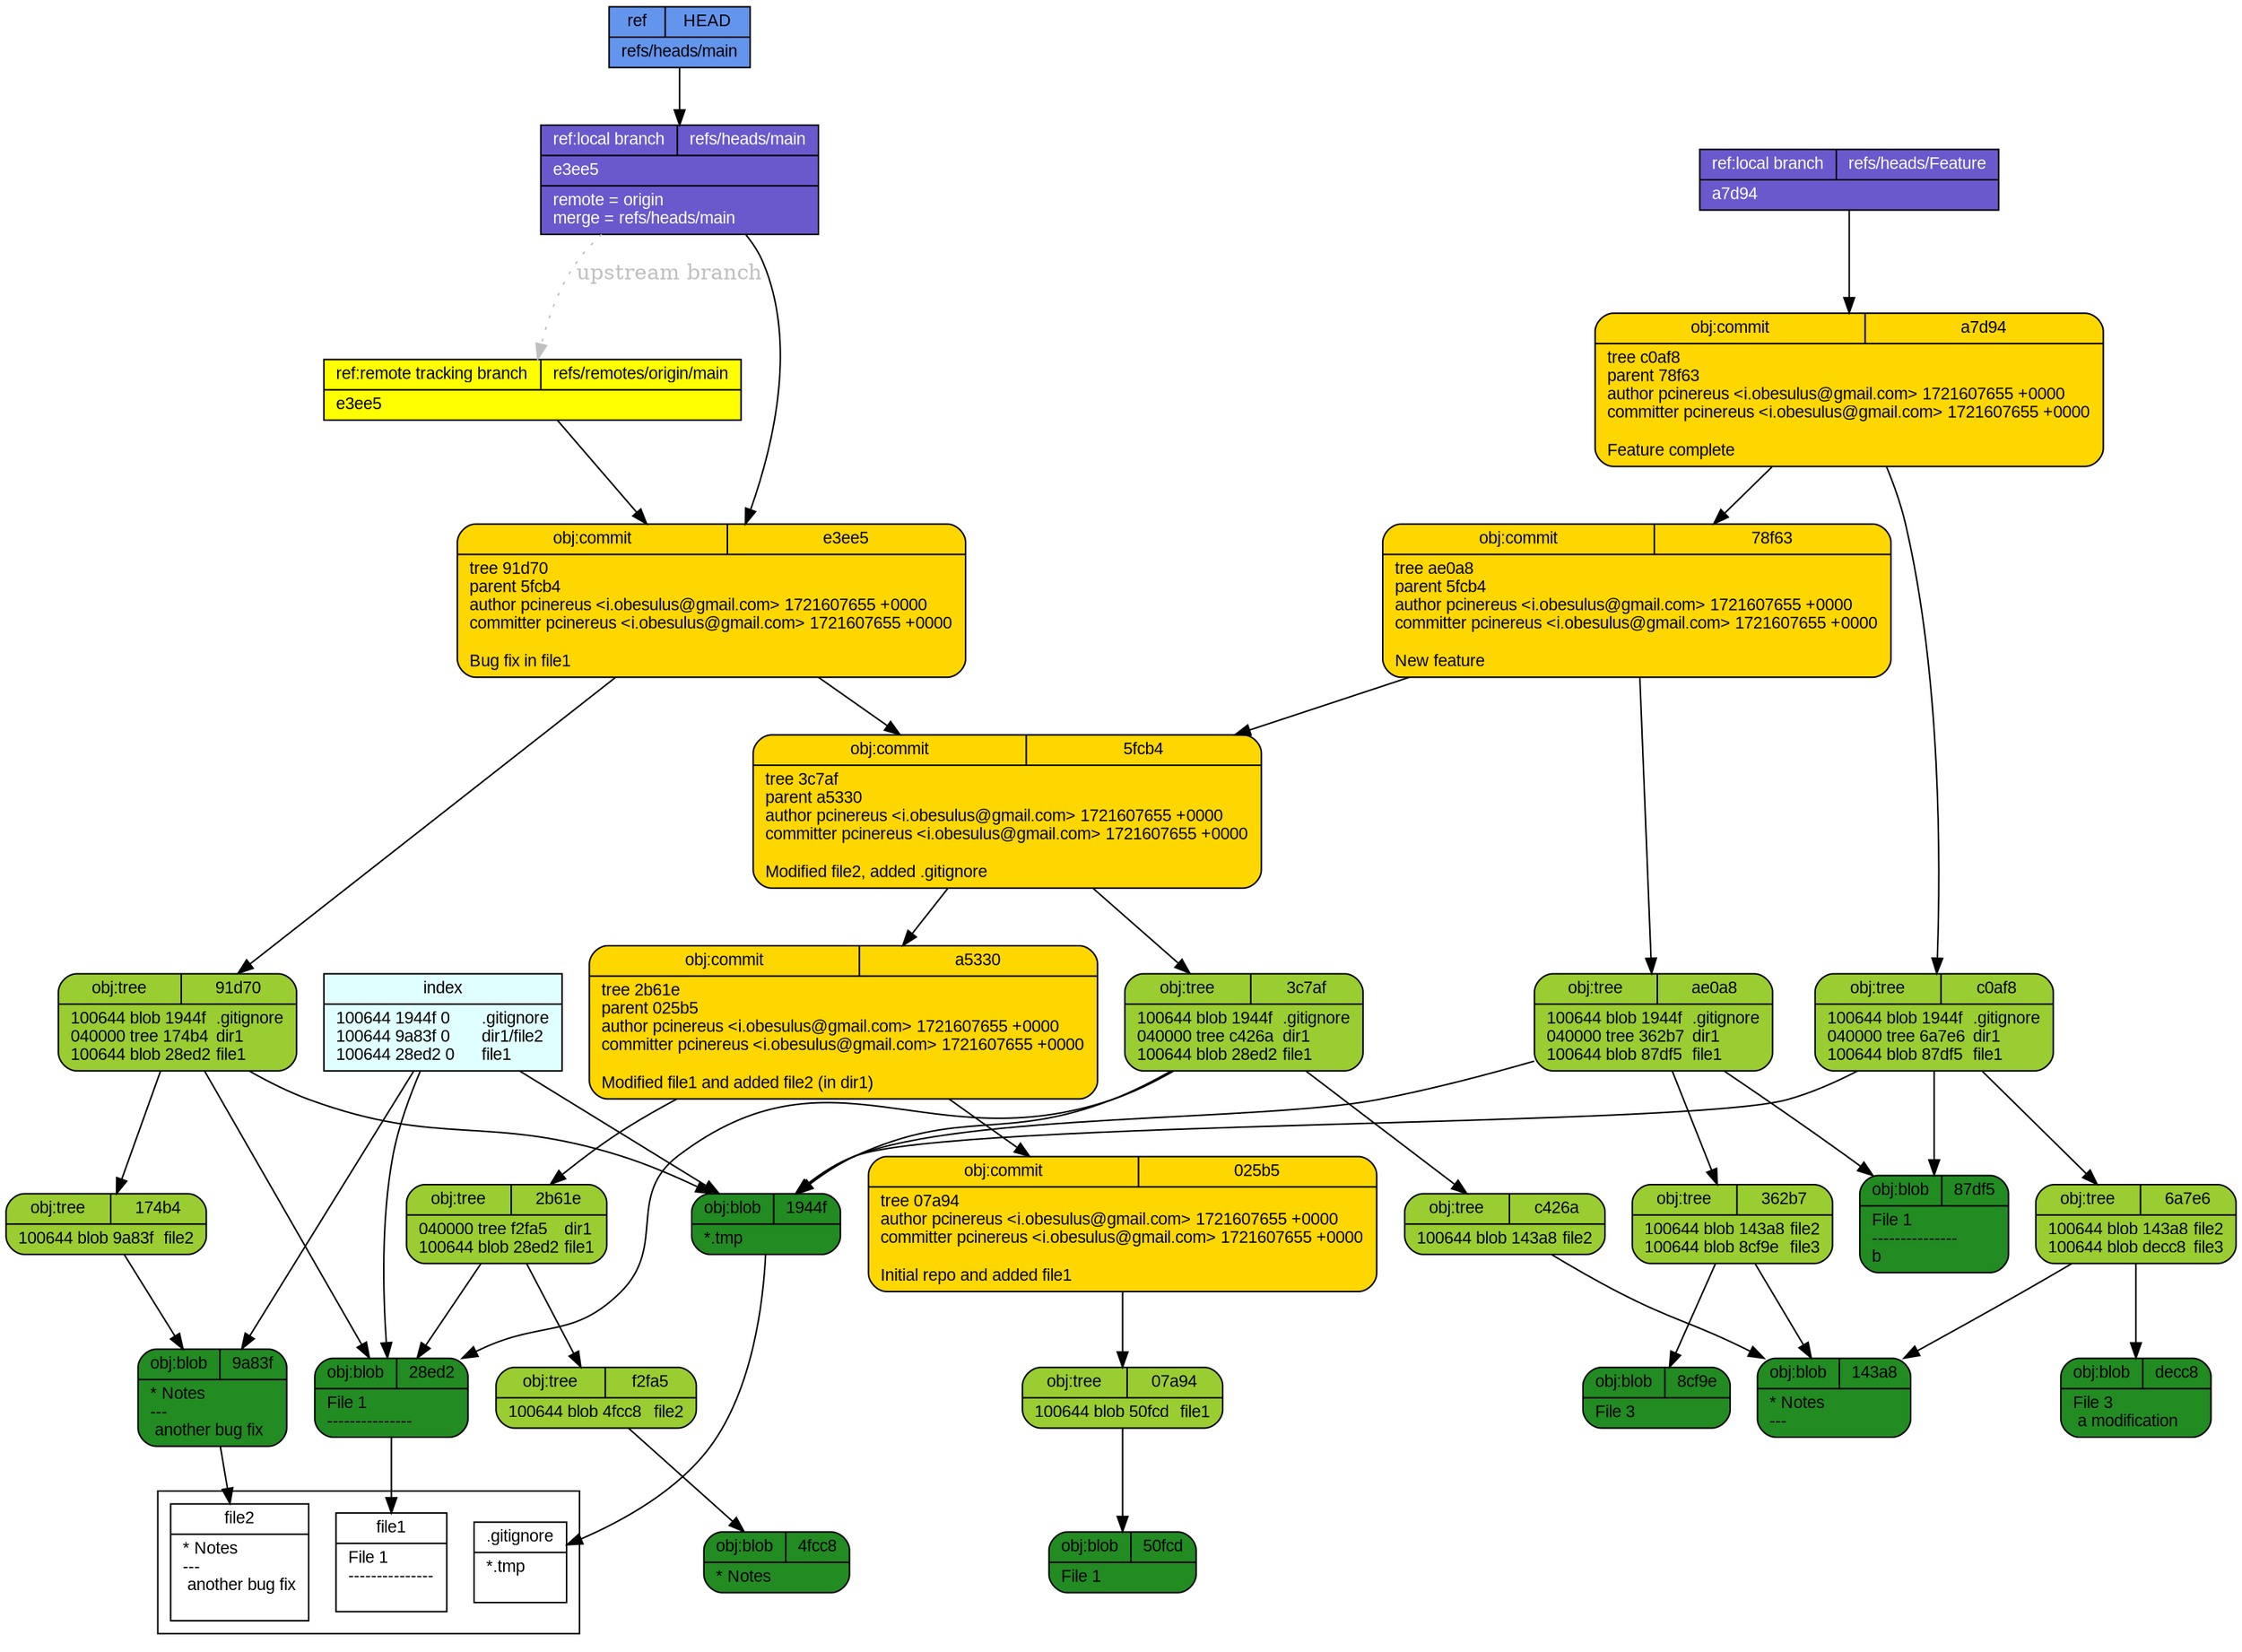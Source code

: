 digraph structs {
  node [shape=record,fontsize=11,fontname="arial"];
  rankdir="TB";
  _f2fa5 [fillcolor="yellowgreen", style="filled,rounded", label="{{obj:tree|f2fa5}|100644\ blob\ 4fcc8\	file2\l}"]  _f2fa5 -> _4fcc8
  _5fcb4 [fillcolor="gold", style="filled,rounded", label="{{obj:commit|5fcb4}|tree\ 3c7af\lparent\ a5330\lauthor\ pcinereus\ \<i\.obesulus\@gmail\.com\>\ 1721607655\ \+0000\lcommitter\ pcinereus\ \<i\.obesulus\@gmail\.com\>\ 1721607655\ \+0000\l\lModified\ file2\,\ added\ \.gitignore\l}"]  _5fcb4 -> _3c7af
  _5fcb4 -> _a5330
  _07a94 [fillcolor="yellowgreen", style="filled,rounded", label="{{obj:tree|07a94}|100644\ blob\ 50fcd\	file1\l}"]  _07a94 -> _50fcd
  _143a8 [fillcolor="forestgreen", style="filled,rounded", label="{{obj:blob|143a8}|\*\ Notes\l\-\-\-\l}"]  _c0af8 [fillcolor="yellowgreen", style="filled,rounded", label="{{obj:tree|c0af8}|100644\ blob\ 1944f\	\.gitignore\l040000\ tree\ 6a7e6\	dir1\l100644\ blob\ 87df5\	file1\l}"]  _c0af8 -> _1944f
  _c0af8 -> _6a7e6
  _c0af8 -> _87df5
  _4fcc8 [fillcolor="forestgreen", style="filled,rounded", label="{{obj:blob|4fcc8}|\*\ Notes\l}"]  _e3ee5 [fillcolor="gold", style="filled,rounded", label="{{obj:commit|e3ee5}|tree\ 91d70\lparent\ 5fcb4\lauthor\ pcinereus\ \<i\.obesulus\@gmail\.com\>\ 1721607655\ \+0000\lcommitter\ pcinereus\ \<i\.obesulus\@gmail\.com\>\ 1721607655\ \+0000\l\lBug\ fix\ in\ file1\l}"]  _e3ee5 -> _91d70
  _e3ee5 -> _5fcb4
  _c426a [fillcolor="yellowgreen", style="filled,rounded", label="{{obj:tree|c426a}|100644\ blob\ 143a8\	file2\l}"]  _c426a -> _143a8
  _1944f [fillcolor="forestgreen", style="filled,rounded", label="{{obj:blob|1944f}|\*\.tmp\l}"]  _50fcd [fillcolor="forestgreen", style="filled,rounded", label="{{obj:blob|50fcd}|File\ 1\l}"]  _a7d94 [fillcolor="gold", style="filled,rounded", label="{{obj:commit|a7d94}|tree\ c0af8\lparent\ 78f63\lauthor\ pcinereus\ \<i\.obesulus\@gmail\.com\>\ 1721607655\ \+0000\lcommitter\ pcinereus\ \<i\.obesulus\@gmail\.com\>\ 1721607655\ \+0000\l\lFeature\ complete\l}"]  _a7d94 -> _c0af8
  _a7d94 -> _78f63
  _025b5 [fillcolor="gold", style="filled,rounded", label="{{obj:commit|025b5}|tree\ 07a94\lauthor\ pcinereus\ \<i\.obesulus\@gmail\.com\>\ 1721607655\ \+0000\lcommitter\ pcinereus\ \<i\.obesulus\@gmail\.com\>\ 1721607655\ \+0000\l\lInitial\ repo\ and\ added\ file1\l}"]  _025b5 -> _07a94
  _8cf9e [fillcolor="forestgreen", style="filled,rounded", label="{{obj:blob|8cf9e}|File\ 3\l}"]  _91d70 [fillcolor="yellowgreen", style="filled,rounded", label="{{obj:tree|91d70}|100644\ blob\ 1944f\	\.gitignore\l040000\ tree\ 174b4\	dir1\l100644\ blob\ 28ed2\	file1\l}"]  _91d70 -> _1944f
  _91d70 -> _174b4
  _91d70 -> _28ed2
  _78f63 [fillcolor="gold", style="filled,rounded", label="{{obj:commit|78f63}|tree\ ae0a8\lparent\ 5fcb4\lauthor\ pcinereus\ \<i\.obesulus\@gmail\.com\>\ 1721607655\ \+0000\lcommitter\ pcinereus\ \<i\.obesulus\@gmail\.com\>\ 1721607655\ \+0000\l\lNew\ feature\l}"]  _78f63 -> _ae0a8
  _78f63 -> _5fcb4
  _a5330 [fillcolor="gold", style="filled,rounded", label="{{obj:commit|a5330}|tree\ 2b61e\lparent\ 025b5\lauthor\ pcinereus\ \<i\.obesulus\@gmail\.com\>\ 1721607655\ \+0000\lcommitter\ pcinereus\ \<i\.obesulus\@gmail\.com\>\ 1721607655\ \+0000\l\lModified\ file1\ and\ added\ file2\ \(in\ dir1\)\l}"]  _a5330 -> _2b61e
  _a5330 -> _025b5
  _9a83f [fillcolor="forestgreen", style="filled,rounded", label="{{obj:blob|9a83f}|\*\ Notes\l\-\-\-\l\ another\ bug\ fix\l}"]  _ae0a8 [fillcolor="yellowgreen", style="filled,rounded", label="{{obj:tree|ae0a8}|100644\ blob\ 1944f\	\.gitignore\l040000\ tree\ 362b7\	dir1\l100644\ blob\ 87df5\	file1\l}"]  _ae0a8 -> _1944f
  _ae0a8 -> _362b7
  _ae0a8 -> _87df5
  _2b61e [fillcolor="yellowgreen", style="filled,rounded", label="{{obj:tree|2b61e}|040000\ tree\ f2fa5\	dir1\l100644\ blob\ 28ed2\	file1\l}"]  _2b61e -> _f2fa5
  _2b61e -> _28ed2
  _87df5 [fillcolor="forestgreen", style="filled,rounded", label="{{obj:blob|87df5}|File\ 1\l\-\-\-\-\-\-\-\-\-\-\-\-\-\-\-\lb\l}"]  _362b7 [fillcolor="yellowgreen", style="filled,rounded", label="{{obj:tree|362b7}|100644\ blob\ 143a8\	file2\l100644\ blob\ 8cf9e\	file3\l}"]  _362b7 -> _143a8
  _362b7 -> _8cf9e
  _3c7af [fillcolor="yellowgreen", style="filled,rounded", label="{{obj:tree|3c7af}|100644\ blob\ 1944f\	\.gitignore\l040000\ tree\ c426a\	dir1\l100644\ blob\ 28ed2\	file1\l}"]  _3c7af -> _1944f
  _3c7af -> _c426a
  _3c7af -> _28ed2
  _28ed2 [fillcolor="forestgreen", style="filled,rounded", label="{{obj:blob|28ed2}|File\ 1\l\-\-\-\-\-\-\-\-\-\-\-\-\-\-\-\l}"]  _6a7e6 [fillcolor="yellowgreen", style="filled,rounded", label="{{obj:tree|6a7e6}|100644\ blob\ 143a8\	file2\l100644\ blob\ decc8\	file3\l}"]  _6a7e6 -> _143a8
  _6a7e6 -> _decc8
  _174b4 [fillcolor="yellowgreen", style="filled,rounded", label="{{obj:tree|174b4}|100644\ blob\ 9a83f\	file2\l}"]  _174b4 -> _9a83f
  _decc8 [fillcolor="forestgreen", style="filled,rounded", label="{{obj:blob|decc8}|File\ 3\l\ a\ modification\l}"]  _refs___heads___Feature [style=filled, fillcolor=slateblue3, fontcolor = white,  label="{{ref:local branch|refs\/heads\/Feature}|a7d94\l}"]
  _refs___heads___Feature -> _a7d94
  _refs___heads___main -> _refs___remotes___origin___main [style=dotted, color=gray, fontcolor=gray, label="upstream branch"]
  _refs___heads___main [style=filled, fillcolor=slateblue3, fontcolor = white,  label="{{ref:local branch|refs\/heads\/main}|e3ee5\l|remote\ \=\ origin\lmerge\ \=\ refs\/heads\/main\l}"]
  _refs___heads___main -> _e3ee5
  _refs___remotes___origin___main [style=filled, fillcolor=yellow, fontcolor = black,  label="{{ref:remote tracking branch|refs\/remotes\/origin\/main}|e3ee5\l}"]
  _refs___remotes___origin___main -> _e3ee5
  _HEAD [style=filled, fillcolor=cornflowerblue, fontcolor=black,  label="{{ref|HEAD}|refs\/heads\/main\l}"]
  _HEAD -> _refs___heads___main
  index -> _1944f
  index -> _9a83f
  index -> _28ed2
  index [style=filled, fillcolor=lightcyan, label="{{index}|100644\ 1944f\ 0\	\.gitignore\l100644\ 9a83f\ 0\	dir1\/file2\l100644\ 28ed2\ 0\	file1\l}"]
subgraph cluster_1 {rank=sink  _gitignore [fillcolor="white", label="{{.gitignore}|*.tmp\l\l}"] 
  _file2 [fillcolor="white", label="{{file2}|* Notes\l---\l another bug fix\l\l}"] 
  _file1 [fillcolor="white", label="{{file1}|File 1\l---------------\l\l}"] 
}
 _1944f -> _gitignore
 _9a83f -> _file2
 _28ed2 -> _file1
}
